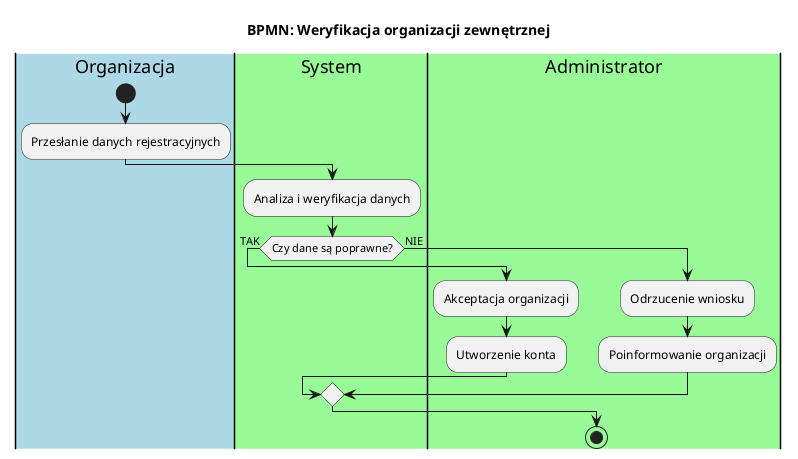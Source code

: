 @startuml
title BPMN: Weryfikacja organizacji zewnętrznej

|#lightblue|Organizacja|
start
:Przesłanie danych rejestracyjnych;
|#palegreen|System|
:Analiza i weryfikacja danych;
if (Czy dane są poprawne?) then (TAK)
|#palegreen|Administrator|
:Akceptacja organizacji;
:Utworzenie konta;
else (NIE)
:Odrzucenie wniosku;
:Poinformowanie organizacji;
endif
stop
@enduml